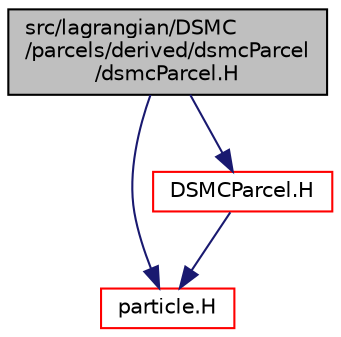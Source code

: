 digraph "src/lagrangian/DSMC/parcels/derived/dsmcParcel/dsmcParcel.H"
{
  bgcolor="transparent";
  edge [fontname="Helvetica",fontsize="10",labelfontname="Helvetica",labelfontsize="10"];
  node [fontname="Helvetica",fontsize="10",shape=record];
  Node1 [label="src/lagrangian/DSMC\l/parcels/derived/dsmcParcel\l/dsmcParcel.H",height=0.2,width=0.4,color="black", fillcolor="grey75", style="filled", fontcolor="black"];
  Node1 -> Node2 [color="midnightblue",fontsize="10",style="solid",fontname="Helvetica"];
  Node2 [label="particle.H",height=0.2,width=0.4,color="red",URL="$a06673.html"];
  Node1 -> Node3 [color="midnightblue",fontsize="10",style="solid",fontname="Helvetica"];
  Node3 [label="DSMCParcel.H",height=0.2,width=0.4,color="red",URL="$a06736.html"];
  Node3 -> Node2 [color="midnightblue",fontsize="10",style="solid",fontname="Helvetica"];
}
